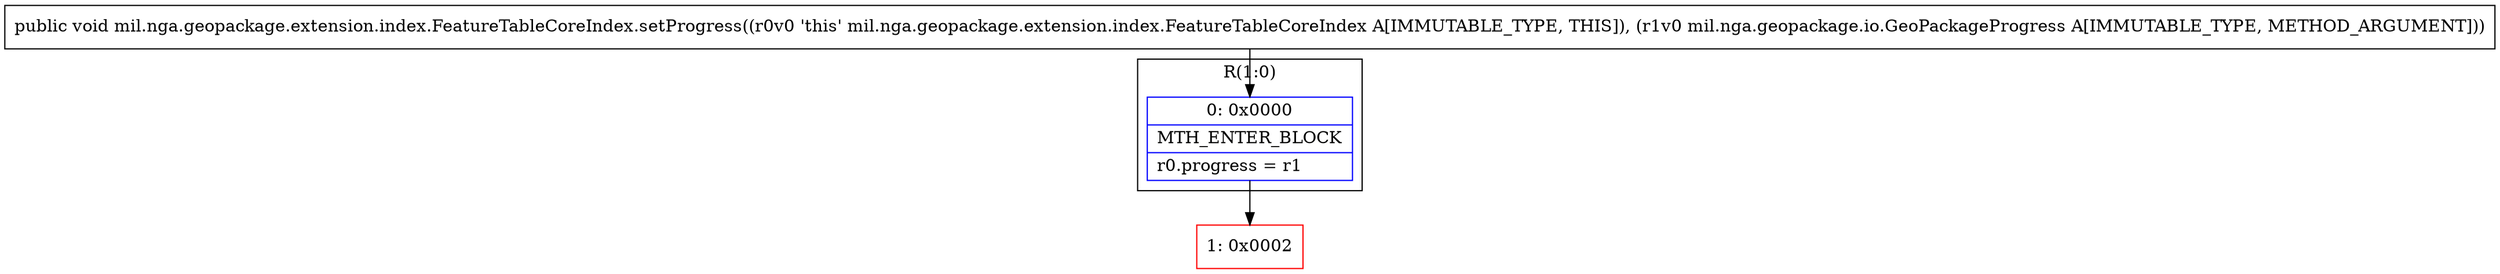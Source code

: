 digraph "CFG formil.nga.geopackage.extension.index.FeatureTableCoreIndex.setProgress(Lmil\/nga\/geopackage\/io\/GeoPackageProgress;)V" {
subgraph cluster_Region_725195247 {
label = "R(1:0)";
node [shape=record,color=blue];
Node_0 [shape=record,label="{0\:\ 0x0000|MTH_ENTER_BLOCK\l|r0.progress = r1\l}"];
}
Node_1 [shape=record,color=red,label="{1\:\ 0x0002}"];
MethodNode[shape=record,label="{public void mil.nga.geopackage.extension.index.FeatureTableCoreIndex.setProgress((r0v0 'this' mil.nga.geopackage.extension.index.FeatureTableCoreIndex A[IMMUTABLE_TYPE, THIS]), (r1v0 mil.nga.geopackage.io.GeoPackageProgress A[IMMUTABLE_TYPE, METHOD_ARGUMENT])) }"];
MethodNode -> Node_0;
Node_0 -> Node_1;
}

